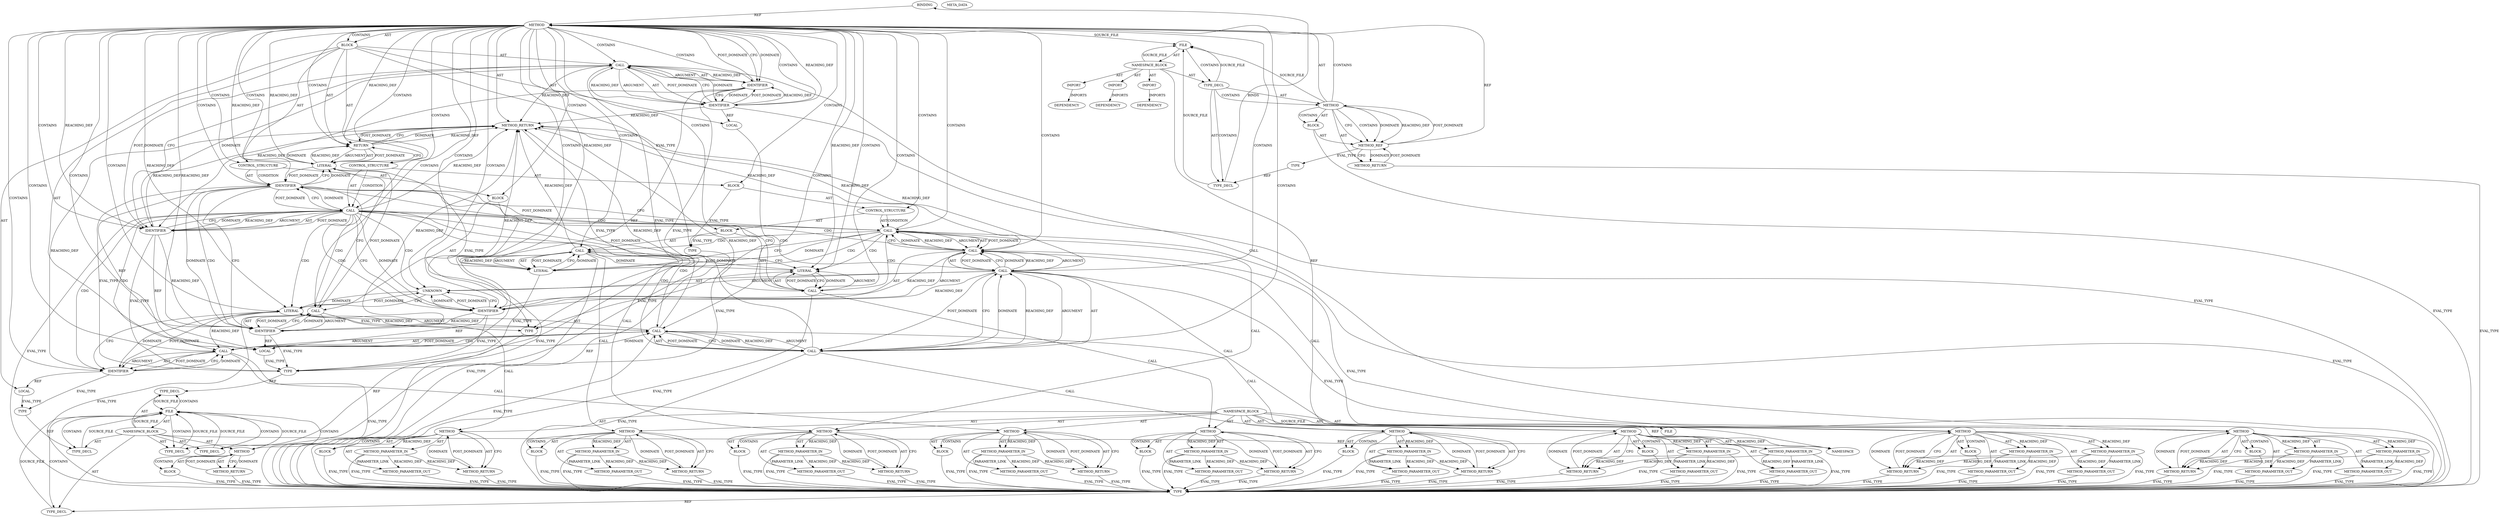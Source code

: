 digraph {
  "21474836480" [label="BINDING" METHOD_FULL_NAME="main" NAME="main" SIGNATURE="int()"];
  "25769803776" [label="BLOCK" ARGUMENT_INDEX="-1" CODE="{
	char *ptr = NULL;								/* FIX */
	if (!ptr) {
		if (!(ptr = (char *)malloc(10 * sizeof(char)))) {
			printf(\"Allocation Error: Unable to allocate the 'ptr' pointer.\\n\");
			exit(1);
		}
	}

	// do something with 'ptr'

	if(ptr)
		free (ptr);

	return 0;
}" COLUMN_NUMBER="1" LINE_NUMBER="18" ORDER="1" TYPE_FULL_NAME="void"];
  "25769803777" [label="BLOCK" ARGUMENT_INDEX="-1" CODE="{
		if (!(ptr = (char *)malloc(10 * sizeof(char)))) {
			printf(\"Allocation Error: Unable to allocate the 'ptr' pointer.\\n\");
			exit(1);
		}
	}" COLUMN_NUMBER="12" LINE_NUMBER="20" ORDER="2" TYPE_FULL_NAME="void"];
  "25769803778" [label="BLOCK" ARGUMENT_INDEX="-1" CODE="{
			printf(\"Allocation Error: Unable to allocate the 'ptr' pointer.\\n\");
			exit(1);
		}" COLUMN_NUMBER="51" LINE_NUMBER="21" ORDER="2" TYPE_FULL_NAME="void"];
  "25769803779" [label="BLOCK" ARGUMENT_INDEX="-1" CODE="<empty>" COLUMN_NUMBER="3" LINE_NUMBER="30" ORDER="2" TYPE_FULL_NAME="ANY"];
  "25769803780" [label="BLOCK" ARGUMENT_INDEX="-1" CODE="<empty>" COLUMN_NUMBER="1" LINE_NUMBER="1" ORDER="1" TYPE_FULL_NAME="ANY"];
  "25769803781" [label="BLOCK" ARGUMENT_INDEX="-1" CODE="<empty>" ORDER="1" TYPE_FULL_NAME="ANY"];
  "25769803782" [label="BLOCK" ARGUMENT_INDEX="1" CODE="<empty>" ORDER="1" TYPE_FULL_NAME="ANY"];
  "25769803783" [label="BLOCK" ARGUMENT_INDEX="1" CODE="<empty>" ORDER="1" TYPE_FULL_NAME="ANY"];
  "25769803784" [label="BLOCK" ARGUMENT_INDEX="1" CODE="<empty>" ORDER="1" TYPE_FULL_NAME="ANY"];
  "25769803785" [label="BLOCK" ARGUMENT_INDEX="1" CODE="<empty>" ORDER="1" TYPE_FULL_NAME="ANY"];
  "25769803786" [label="BLOCK" ARGUMENT_INDEX="1" CODE="<empty>" ORDER="1" TYPE_FULL_NAME="ANY"];
  "25769803787" [label="BLOCK" ARGUMENT_INDEX="1" CODE="<empty>" ORDER="1" TYPE_FULL_NAME="ANY"];
  "25769803788" [label="BLOCK" ARGUMENT_INDEX="1" CODE="<empty>" ORDER="1" TYPE_FULL_NAME="ANY"];
  "25769803789" [label="BLOCK" ARGUMENT_INDEX="1" CODE="<empty>" ORDER="1" TYPE_FULL_NAME="ANY"];
  "25769803790" [label="BLOCK" ARGUMENT_INDEX="1" CODE="<empty>" ORDER="1" TYPE_FULL_NAME="ANY"];
  "30064771072" [label="CALL" ARGUMENT_INDEX="2" CODE="*ptr = NULL" COLUMN_NUMBER="7" DISPATCH_TYPE="STATIC_DISPATCH" LINE_NUMBER="19" METHOD_FULL_NAME="<operator>.assignment" NAME="<operator>.assignment" ORDER="2" SIGNATURE="" TYPE_FULL_NAME="char*"];
  "30064771073" [label="CALL" ARGUMENT_INDEX="-1" CODE="!ptr" COLUMN_NUMBER="6" DISPATCH_TYPE="STATIC_DISPATCH" LINE_NUMBER="20" METHOD_FULL_NAME="<operator>.logicalNot" NAME="<operator>.logicalNot" ORDER="1" SIGNATURE="" TYPE_FULL_NAME="ANY"];
  "30064771074" [label="CALL" ARGUMENT_INDEX="-1" CODE="!(ptr = (char *)malloc(10 * sizeof(char)))" COLUMN_NUMBER="7" DISPATCH_TYPE="STATIC_DISPATCH" LINE_NUMBER="21" METHOD_FULL_NAME="<operator>.logicalNot" NAME="<operator>.logicalNot" ORDER="1" SIGNATURE="" TYPE_FULL_NAME="ANY"];
  "30064771075" [label="CALL" ARGUMENT_INDEX="1" CODE="ptr = (char *)malloc(10 * sizeof(char))" COLUMN_NUMBER="9" DISPATCH_TYPE="STATIC_DISPATCH" LINE_NUMBER="21" METHOD_FULL_NAME="<operator>.assignment" NAME="<operator>.assignment" ORDER="1" SIGNATURE="" TYPE_FULL_NAME="ANY"];
  "30064771076" [label="CALL" ARGUMENT_INDEX="2" CODE="(char *)malloc(10 * sizeof(char))" COLUMN_NUMBER="15" DISPATCH_TYPE="STATIC_DISPATCH" LINE_NUMBER="21" METHOD_FULL_NAME="<operator>.cast" NAME="<operator>.cast" ORDER="2" SIGNATURE="" TYPE_FULL_NAME="ANY"];
  "30064771077" [label="CALL" ARGUMENT_INDEX="2" CODE="malloc(10 * sizeof(char))" COLUMN_NUMBER="23" DISPATCH_TYPE="STATIC_DISPATCH" LINE_NUMBER="21" METHOD_FULL_NAME="malloc" NAME="malloc" ORDER="2" SIGNATURE="" TYPE_FULL_NAME="ANY"];
  "30064771078" [label="CALL" ARGUMENT_INDEX="1" CODE="10 * sizeof(char)" COLUMN_NUMBER="30" DISPATCH_TYPE="STATIC_DISPATCH" LINE_NUMBER="21" METHOD_FULL_NAME="<operator>.multiplication" NAME="<operator>.multiplication" ORDER="1" SIGNATURE="" TYPE_FULL_NAME="ANY"];
  "30064771079" [label="CALL" ARGUMENT_INDEX="2" CODE="sizeof(char)" COLUMN_NUMBER="35" DISPATCH_TYPE="STATIC_DISPATCH" LINE_NUMBER="21" METHOD_FULL_NAME="<operator>.sizeOf" NAME="<operator>.sizeOf" ORDER="2" SIGNATURE="" TYPE_FULL_NAME="ANY"];
  "30064771080" [label="CALL" ARGUMENT_INDEX="-1" CODE="printf(\"Allocation Error: Unable to allocate the 'ptr' pointer.\\n\")" COLUMN_NUMBER="4" DISPATCH_TYPE="STATIC_DISPATCH" LINE_NUMBER="22" METHOD_FULL_NAME="printf" NAME="printf" ORDER="1" SIGNATURE="" TYPE_FULL_NAME="ANY"];
  "30064771081" [label="CALL" ARGUMENT_INDEX="-1" CODE="exit(1)" COLUMN_NUMBER="4" DISPATCH_TYPE="STATIC_DISPATCH" LINE_NUMBER="23" METHOD_FULL_NAME="exit" NAME="exit" ORDER="2" SIGNATURE="" TYPE_FULL_NAME="ANY"];
  "30064771082" [label="CALL" ARGUMENT_INDEX="1" CODE="free (ptr)" COLUMN_NUMBER="3" DISPATCH_TYPE="STATIC_DISPATCH" LINE_NUMBER="30" METHOD_FULL_NAME="free" NAME="free" ORDER="1" SIGNATURE="" TYPE_FULL_NAME="ANY"];
  "47244640256" [label="CONTROL_STRUCTURE" ARGUMENT_INDEX="1" CODE="if (!ptr) {
		if (!(ptr = (char *)malloc(10 * sizeof(char)))) {
			printf(\"Allocation Error: Unable to allocate the 'ptr' pointer.\\n\");
			exit(1);
		}
	}" COLUMN_NUMBER="2" CONTROL_STRUCTURE_TYPE="IF" LINE_NUMBER="20" ORDER="3" PARSER_TYPE_NAME="CASTIfStatement"];
  "47244640257" [label="CONTROL_STRUCTURE" ARGUMENT_INDEX="1" CODE="if (!(ptr = (char *)malloc(10 * sizeof(char)))) {
			printf(\"Allocation Error: Unable to allocate the 'ptr' pointer.\\n\");
			exit(1);
		}" COLUMN_NUMBER="3" CONTROL_STRUCTURE_TYPE="IF" LINE_NUMBER="21" ORDER="1" PARSER_TYPE_NAME="CASTIfStatement"];
  "47244640258" [label="CONTROL_STRUCTURE" ARGUMENT_INDEX="1" CODE="if(ptr)
		free (ptr);" COLUMN_NUMBER="2" CONTROL_STRUCTURE_TYPE="IF" LINE_NUMBER="29" ORDER="4" PARSER_TYPE_NAME="CASTIfStatement"];
  "51539607552" [label="DEPENDENCY" DEPENDENCY_GROUP_ID="stddef.h" NAME="stddef.h" VERSION="include"];
  "51539607553" [label="DEPENDENCY" DEPENDENCY_GROUP_ID="stdlib.h" NAME="stdlib.h" VERSION="include"];
  "51539607554" [label="DEPENDENCY" DEPENDENCY_GROUP_ID="stdio.h" NAME="stdio.h" VERSION="include"];
  "60129542144" [label="FILE" CODE="<empty>" CONTENT="<empty>" NAME="UninitializedVariable_DataType-good.c" ORDER="0"];
  "60129542145" [label="FILE" CODE="<empty>" CONTENT="<empty>" NAME="<includes>" ORDER="1"];
  "60129542146" [label="FILE" CODE="<empty>" CONTENT="<empty>" NAME="<unknown>" ORDER="0"];
  "68719476736" [label="IDENTIFIER" ARGUMENT_INDEX="1" CODE="ptr" COLUMN_NUMBER="8" LINE_NUMBER="19" NAME="ptr" ORDER="1" TYPE_FULL_NAME="char*"];
  "68719476737" [label="IDENTIFIER" ARGUMENT_INDEX="2" CODE="NULL" COLUMN_NUMBER="14" LINE_NUMBER="19" NAME="NULL" ORDER="2" TYPE_FULL_NAME="ANY"];
  "68719476738" [label="IDENTIFIER" ARGUMENT_INDEX="1" CODE="ptr" COLUMN_NUMBER="7" LINE_NUMBER="20" NAME="ptr" ORDER="1" TYPE_FULL_NAME="char*"];
  "68719476739" [label="IDENTIFIER" ARGUMENT_INDEX="1" CODE="ptr" COLUMN_NUMBER="9" LINE_NUMBER="21" NAME="ptr" ORDER="1" TYPE_FULL_NAME="char*"];
  "68719476740" [label="IDENTIFIER" ARGUMENT_INDEX="1" CODE="char" COLUMN_NUMBER="42" LINE_NUMBER="21" NAME="char" ORDER="1" TYPE_FULL_NAME="char"];
  "68719476741" [label="IDENTIFIER" ARGUMENT_INDEX="-1" CODE="ptr" COLUMN_NUMBER="5" LINE_NUMBER="29" NAME="ptr" ORDER="1" TYPE_FULL_NAME="char*"];
  "68719476742" [label="IDENTIFIER" ARGUMENT_INDEX="1" CODE="ptr" COLUMN_NUMBER="9" LINE_NUMBER="30" NAME="ptr" ORDER="1" TYPE_FULL_NAME="char*"];
  "73014444032" [label="IMPORT" CODE="#include <stddef.h>" COLUMN_NUMBER="1" IMPORTED_AS="stddef.h" IMPORTED_ENTITY="stddef.h" LINE_NUMBER="13" ORDER="1"];
  "73014444033" [label="IMPORT" CODE="#include <stdlib.h>" COLUMN_NUMBER="1" IMPORTED_AS="stdlib.h" IMPORTED_ENTITY="stdlib.h" LINE_NUMBER="14" ORDER="2"];
  "73014444034" [label="IMPORT" CODE="#include <stdio.h>" COLUMN_NUMBER="1" IMPORTED_AS="stdio.h" IMPORTED_ENTITY="stdio.h" LINE_NUMBER="15" ORDER="3"];
  "90194313216" [label="LITERAL" ARGUMENT_INDEX="1" CODE="10" COLUMN_NUMBER="30" LINE_NUMBER="21" ORDER="1" TYPE_FULL_NAME="int"];
  "90194313217" [label="LITERAL" ARGUMENT_INDEX="1" CODE="\"Allocation Error: Unable to allocate the 'ptr' pointer.\\n\"" COLUMN_NUMBER="11" LINE_NUMBER="22" ORDER="1" TYPE_FULL_NAME="char*"];
  "90194313218" [label="LITERAL" ARGUMENT_INDEX="1" CODE="1" COLUMN_NUMBER="9" LINE_NUMBER="23" ORDER="1" TYPE_FULL_NAME="int"];
  "90194313219" [label="LITERAL" ARGUMENT_INDEX="-1" CODE="0" COLUMN_NUMBER="9" LINE_NUMBER="32" ORDER="1" TYPE_FULL_NAME="int"];
  "94489280512" [label="LOCAL" CODE="char *ptr" COLUMN_NUMBER="8" GENERIC_SIGNATURE="<empty>" LINE_NUMBER="19" NAME="ptr" ORDER="1" TYPE_FULL_NAME="char*"];
  "94489280513" [label="LOCAL" CODE="char" COLUMN_NUMBER="42" GENERIC_SIGNATURE="<empty>" LINE_NUMBER="21" NAME="char" ORDER="0" TYPE_FULL_NAME="char"];
  "94489280514" [label="LOCAL" CODE="NULL" COLUMN_NUMBER="14" GENERIC_SIGNATURE="<empty>" LINE_NUMBER="19" NAME="NULL" ORDER="0" TYPE_FULL_NAME="ANY"];
  "107374182400" [label="META_DATA" LANGUAGE="NEWC" OVERLAYS="base;controlflow;typerel;callgraph;dataflowOss" ROOT="/tmp/tmp.p09gSlwAvu" VERSION="0.1"];
  "111669149696" [label="METHOD" AST_PARENT_FULL_NAME="UninitializedVariable_DataType-good.c:<global>" AST_PARENT_TYPE="TYPE_DECL" CODE="int main()
{
	char *ptr = NULL;								/* FIX */
	if (!ptr) {
		if (!(ptr = (char *)malloc(10 * sizeof(char)))) {
			printf(\"Allocation Error: Unable to allocate the 'ptr' pointer.\\n\");
			exit(1);
		}
	}

	// do something with 'ptr'

	if(ptr)
		free (ptr);

	return 0;
}" COLUMN_NUMBER="1" COLUMN_NUMBER_END="1" FILENAME="UninitializedVariable_DataType-good.c" FULL_NAME="main" GENERIC_SIGNATURE="<empty>" IS_EXTERNAL="false" LINE_NUMBER="17" LINE_NUMBER_END="33" NAME="main" ORDER="1" SIGNATURE="int()"];
  "111669149697" [label="METHOD" AST_PARENT_FULL_NAME="UninitializedVariable_DataType-good.c:<global>" AST_PARENT_TYPE="TYPE_DECL" CODE="<global>" COLUMN_NUMBER="1" COLUMN_NUMBER_END="1" FILENAME="UninitializedVariable_DataType-good.c" FULL_NAME="UninitializedVariable_DataType-good.c:<global>" GENERIC_SIGNATURE="<empty>" IS_EXTERNAL="false" LINE_NUMBER="1" LINE_NUMBER_END="34" NAME="<global>" ORDER="1" SIGNATURE=""];
  "111669149698" [label="METHOD" AST_PARENT_FULL_NAME="<includes>:<global>" AST_PARENT_TYPE="NAMESPACE_BLOCK" CODE="<global>" FILENAME="<includes>" FULL_NAME="<includes>:<global>" GENERIC_SIGNATURE="<empty>" IS_EXTERNAL="false" LINE_NUMBER="1" NAME="<global>" ORDER="1" SIGNATURE=""];
  "111669149699" [label="METHOD" AST_PARENT_FULL_NAME="<global>" AST_PARENT_TYPE="NAMESPACE_BLOCK" CODE="<empty>" FILENAME="<empty>" FULL_NAME="<operator>.assignment" GENERIC_SIGNATURE="<empty>" IS_EXTERNAL="true" NAME="<operator>.assignment" ORDER="0" SIGNATURE=""];
  "111669149700" [label="METHOD" AST_PARENT_FULL_NAME="<global>" AST_PARENT_TYPE="NAMESPACE_BLOCK" CODE="<empty>" FILENAME="<empty>" FULL_NAME="<operator>.logicalNot" GENERIC_SIGNATURE="<empty>" IS_EXTERNAL="true" NAME="<operator>.logicalNot" ORDER="0" SIGNATURE=""];
  "111669149701" [label="METHOD" AST_PARENT_FULL_NAME="<global>" AST_PARENT_TYPE="NAMESPACE_BLOCK" CODE="<empty>" FILENAME="<empty>" FULL_NAME="<operator>.cast" GENERIC_SIGNATURE="<empty>" IS_EXTERNAL="true" NAME="<operator>.cast" ORDER="0" SIGNATURE=""];
  "111669149702" [label="METHOD" AST_PARENT_FULL_NAME="<global>" AST_PARENT_TYPE="NAMESPACE_BLOCK" CODE="<empty>" FILENAME="<empty>" FULL_NAME="malloc" GENERIC_SIGNATURE="<empty>" IS_EXTERNAL="true" NAME="malloc" ORDER="0" SIGNATURE=""];
  "111669149703" [label="METHOD" AST_PARENT_FULL_NAME="<global>" AST_PARENT_TYPE="NAMESPACE_BLOCK" CODE="<empty>" FILENAME="<empty>" FULL_NAME="<operator>.multiplication" GENERIC_SIGNATURE="<empty>" IS_EXTERNAL="true" NAME="<operator>.multiplication" ORDER="0" SIGNATURE=""];
  "111669149704" [label="METHOD" AST_PARENT_FULL_NAME="<global>" AST_PARENT_TYPE="NAMESPACE_BLOCK" CODE="<empty>" FILENAME="<empty>" FULL_NAME="<operator>.sizeOf" GENERIC_SIGNATURE="<empty>" IS_EXTERNAL="true" NAME="<operator>.sizeOf" ORDER="0" SIGNATURE=""];
  "111669149705" [label="METHOD" AST_PARENT_FULL_NAME="<global>" AST_PARENT_TYPE="NAMESPACE_BLOCK" CODE="<empty>" FILENAME="<empty>" FULL_NAME="printf" GENERIC_SIGNATURE="<empty>" IS_EXTERNAL="true" NAME="printf" ORDER="0" SIGNATURE=""];
  "111669149706" [label="METHOD" AST_PARENT_FULL_NAME="<global>" AST_PARENT_TYPE="NAMESPACE_BLOCK" CODE="<empty>" FILENAME="<empty>" FULL_NAME="exit" GENERIC_SIGNATURE="<empty>" IS_EXTERNAL="true" NAME="exit" ORDER="0" SIGNATURE=""];
  "111669149707" [label="METHOD" AST_PARENT_FULL_NAME="<global>" AST_PARENT_TYPE="NAMESPACE_BLOCK" CODE="<empty>" FILENAME="<empty>" FULL_NAME="free" GENERIC_SIGNATURE="<empty>" IS_EXTERNAL="true" NAME="free" ORDER="0" SIGNATURE=""];
  "115964116992" [label="METHOD_PARAMETER_IN" CODE="p1" EVALUATION_STRATEGY="BY_VALUE" INDEX="1" IS_VARIADIC="false" NAME="p1" ORDER="1" TYPE_FULL_NAME="ANY"];
  "115964116993" [label="METHOD_PARAMETER_IN" CODE="p2" EVALUATION_STRATEGY="BY_VALUE" INDEX="2" IS_VARIADIC="false" NAME="p2" ORDER="2" TYPE_FULL_NAME="ANY"];
  "115964116994" [label="METHOD_PARAMETER_IN" CODE="p1" EVALUATION_STRATEGY="BY_VALUE" INDEX="1" IS_VARIADIC="false" NAME="p1" ORDER="1" TYPE_FULL_NAME="ANY"];
  "115964116995" [label="METHOD_PARAMETER_IN" CODE="p1" EVALUATION_STRATEGY="BY_VALUE" INDEX="1" IS_VARIADIC="false" NAME="p1" ORDER="1" TYPE_FULL_NAME="ANY"];
  "115964116996" [label="METHOD_PARAMETER_IN" CODE="p2" EVALUATION_STRATEGY="BY_VALUE" INDEX="2" IS_VARIADIC="false" NAME="p2" ORDER="2" TYPE_FULL_NAME="ANY"];
  "115964116997" [label="METHOD_PARAMETER_IN" CODE="p1" EVALUATION_STRATEGY="BY_VALUE" INDEX="1" IS_VARIADIC="false" NAME="p1" ORDER="1" TYPE_FULL_NAME="ANY"];
  "115964116998" [label="METHOD_PARAMETER_IN" CODE="p1" EVALUATION_STRATEGY="BY_VALUE" INDEX="1" IS_VARIADIC="false" NAME="p1" ORDER="1" TYPE_FULL_NAME="ANY"];
  "115964116999" [label="METHOD_PARAMETER_IN" CODE="p2" EVALUATION_STRATEGY="BY_VALUE" INDEX="2" IS_VARIADIC="false" NAME="p2" ORDER="2" TYPE_FULL_NAME="ANY"];
  "115964117000" [label="METHOD_PARAMETER_IN" CODE="p1" EVALUATION_STRATEGY="BY_VALUE" INDEX="1" IS_VARIADIC="false" NAME="p1" ORDER="1" TYPE_FULL_NAME="ANY"];
  "115964117001" [label="METHOD_PARAMETER_IN" CODE="p1" EVALUATION_STRATEGY="BY_VALUE" INDEX="1" IS_VARIADIC="false" NAME="p1" ORDER="1" TYPE_FULL_NAME="ANY"];
  "115964117002" [label="METHOD_PARAMETER_IN" CODE="p1" EVALUATION_STRATEGY="BY_VALUE" INDEX="1" IS_VARIADIC="false" NAME="p1" ORDER="1" TYPE_FULL_NAME="ANY"];
  "115964117003" [label="METHOD_PARAMETER_IN" CODE="p1" EVALUATION_STRATEGY="BY_VALUE" INDEX="1" IS_VARIADIC="false" NAME="p1" ORDER="1" TYPE_FULL_NAME="ANY"];
  "120259084288" [label="METHOD_PARAMETER_OUT" CODE="p1" EVALUATION_STRATEGY="BY_VALUE" INDEX="1" IS_VARIADIC="false" NAME="p1" ORDER="1" TYPE_FULL_NAME="ANY"];
  "120259084289" [label="METHOD_PARAMETER_OUT" CODE="p2" EVALUATION_STRATEGY="BY_VALUE" INDEX="2" IS_VARIADIC="false" NAME="p2" ORDER="2" TYPE_FULL_NAME="ANY"];
  "120259084290" [label="METHOD_PARAMETER_OUT" CODE="p1" EVALUATION_STRATEGY="BY_VALUE" INDEX="1" IS_VARIADIC="false" NAME="p1" ORDER="1" TYPE_FULL_NAME="ANY"];
  "120259084291" [label="METHOD_PARAMETER_OUT" CODE="p1" EVALUATION_STRATEGY="BY_VALUE" INDEX="1" IS_VARIADIC="false" NAME="p1" ORDER="1" TYPE_FULL_NAME="ANY"];
  "120259084292" [label="METHOD_PARAMETER_OUT" CODE="p2" EVALUATION_STRATEGY="BY_VALUE" INDEX="2" IS_VARIADIC="false" NAME="p2" ORDER="2" TYPE_FULL_NAME="ANY"];
  "120259084293" [label="METHOD_PARAMETER_OUT" CODE="p1" EVALUATION_STRATEGY="BY_VALUE" INDEX="1" IS_VARIADIC="false" NAME="p1" ORDER="1" TYPE_FULL_NAME="ANY"];
  "120259084294" [label="METHOD_PARAMETER_OUT" CODE="p1" EVALUATION_STRATEGY="BY_VALUE" INDEX="1" IS_VARIADIC="false" NAME="p1" ORDER="1" TYPE_FULL_NAME="ANY"];
  "120259084295" [label="METHOD_PARAMETER_OUT" CODE="p2" EVALUATION_STRATEGY="BY_VALUE" INDEX="2" IS_VARIADIC="false" NAME="p2" ORDER="2" TYPE_FULL_NAME="ANY"];
  "120259084296" [label="METHOD_PARAMETER_OUT" CODE="p1" EVALUATION_STRATEGY="BY_VALUE" INDEX="1" IS_VARIADIC="false" NAME="p1" ORDER="1" TYPE_FULL_NAME="ANY"];
  "120259084297" [label="METHOD_PARAMETER_OUT" CODE="p1" EVALUATION_STRATEGY="BY_VALUE" INDEX="1" IS_VARIADIC="false" NAME="p1" ORDER="1" TYPE_FULL_NAME="ANY"];
  "120259084298" [label="METHOD_PARAMETER_OUT" CODE="p1" EVALUATION_STRATEGY="BY_VALUE" INDEX="1" IS_VARIADIC="false" NAME="p1" ORDER="1" TYPE_FULL_NAME="ANY"];
  "120259084299" [label="METHOD_PARAMETER_OUT" CODE="p1" EVALUATION_STRATEGY="BY_VALUE" INDEX="1" IS_VARIADIC="false" NAME="p1" ORDER="1" TYPE_FULL_NAME="ANY"];
  "124554051584" [label="METHOD_REF" ARGUMENT_INDEX="1" CODE="main" COLUMN_NUMBER="1" LINE_NUMBER="17" METHOD_FULL_NAME="main" ORDER="1" TYPE_FULL_NAME="main"];
  "128849018880" [label="METHOD_RETURN" CODE="RET" COLUMN_NUMBER="1" EVALUATION_STRATEGY="BY_VALUE" LINE_NUMBER="17" ORDER="2" TYPE_FULL_NAME="int"];
  "128849018881" [label="METHOD_RETURN" CODE="RET" COLUMN_NUMBER="1" EVALUATION_STRATEGY="BY_VALUE" LINE_NUMBER="1" ORDER="2" TYPE_FULL_NAME="ANY"];
  "128849018882" [label="METHOD_RETURN" CODE="RET" EVALUATION_STRATEGY="BY_VALUE" LINE_NUMBER="1" ORDER="2" TYPE_FULL_NAME="ANY"];
  "128849018883" [label="METHOD_RETURN" CODE="RET" EVALUATION_STRATEGY="BY_VALUE" ORDER="2" TYPE_FULL_NAME="ANY"];
  "128849018884" [label="METHOD_RETURN" CODE="RET" EVALUATION_STRATEGY="BY_VALUE" ORDER="2" TYPE_FULL_NAME="ANY"];
  "128849018885" [label="METHOD_RETURN" CODE="RET" EVALUATION_STRATEGY="BY_VALUE" ORDER="2" TYPE_FULL_NAME="ANY"];
  "128849018886" [label="METHOD_RETURN" CODE="RET" EVALUATION_STRATEGY="BY_VALUE" ORDER="2" TYPE_FULL_NAME="ANY"];
  "128849018887" [label="METHOD_RETURN" CODE="RET" EVALUATION_STRATEGY="BY_VALUE" ORDER="2" TYPE_FULL_NAME="ANY"];
  "128849018888" [label="METHOD_RETURN" CODE="RET" EVALUATION_STRATEGY="BY_VALUE" ORDER="2" TYPE_FULL_NAME="ANY"];
  "128849018889" [label="METHOD_RETURN" CODE="RET" EVALUATION_STRATEGY="BY_VALUE" ORDER="2" TYPE_FULL_NAME="ANY"];
  "128849018890" [label="METHOD_RETURN" CODE="RET" EVALUATION_STRATEGY="BY_VALUE" ORDER="2" TYPE_FULL_NAME="ANY"];
  "128849018891" [label="METHOD_RETURN" CODE="RET" EVALUATION_STRATEGY="BY_VALUE" ORDER="2" TYPE_FULL_NAME="ANY"];
  "137438953472" [label="NAMESPACE" CODE="<empty>" NAME="<global>" ORDER="-1"];
  "141733920768" [label="NAMESPACE_BLOCK" CODE="<empty>" FILENAME="<unknown>" FULL_NAME="<global>" NAME="<global>" ORDER="1"];
  "141733920769" [label="NAMESPACE_BLOCK" CODE="<empty>" FILENAME="UninitializedVariable_DataType-good.c" FULL_NAME="UninitializedVariable_DataType-good.c:<global>" NAME="<global>" ORDER="1"];
  "141733920770" [label="NAMESPACE_BLOCK" CODE="<empty>" FILENAME="<includes>" FULL_NAME="<includes>:<global>" NAME="<global>" ORDER="1"];
  "146028888064" [label="RETURN" ARGUMENT_INDEX="-1" CODE="return 0;" COLUMN_NUMBER="2" LINE_NUMBER="32" ORDER="5"];
  "163208757248" [label="TYPE" FULL_NAME="ANY" NAME="ANY" TYPE_DECL_FULL_NAME="ANY"];
  "163208757249" [label="TYPE" FULL_NAME="char" NAME="char" TYPE_DECL_FULL_NAME="char"];
  "163208757250" [label="TYPE" FULL_NAME="char*" NAME="char*" TYPE_DECL_FULL_NAME="char*"];
  "163208757251" [label="TYPE" FULL_NAME="int" NAME="int" TYPE_DECL_FULL_NAME="int"];
  "163208757252" [label="TYPE" FULL_NAME="main" NAME="main" TYPE_DECL_FULL_NAME="main"];
  "163208757253" [label="TYPE" FULL_NAME="void" NAME="void" TYPE_DECL_FULL_NAME="void"];
  "171798691840" [label="TYPE_DECL" AST_PARENT_FULL_NAME="UninitializedVariable_DataType-good.c:<global>" AST_PARENT_TYPE="TYPE_DECL" CODE="main" COLUMN_NUMBER="1" FILENAME="UninitializedVariable_DataType-good.c" FULL_NAME="main" GENERIC_SIGNATURE="<empty>" IS_EXTERNAL="false" LINE_NUMBER="17" NAME="main" ORDER="1"];
  "171798691841" [label="TYPE_DECL" AST_PARENT_FULL_NAME="UninitializedVariable_DataType-good.c:<global>" AST_PARENT_TYPE="NAMESPACE_BLOCK" CODE="<global>" COLUMN_NUMBER="1" FILENAME="UninitializedVariable_DataType-good.c" FULL_NAME="UninitializedVariable_DataType-good.c:<global>" GENERIC_SIGNATURE="<empty>" IS_EXTERNAL="false" LINE_NUMBER="1" NAME="<global>" ORDER="4"];
  "171798691842" [label="TYPE_DECL" AST_PARENT_FULL_NAME="<includes>:<global>" AST_PARENT_TYPE="NAMESPACE_BLOCK" CODE="ANY" FILENAME="<includes>" FULL_NAME="ANY" GENERIC_SIGNATURE="<empty>" IS_EXTERNAL="true" NAME="ANY" ORDER="-1"];
  "171798691843" [label="TYPE_DECL" AST_PARENT_FULL_NAME="<includes>:<global>" AST_PARENT_TYPE="NAMESPACE_BLOCK" CODE="char" FILENAME="<includes>" FULL_NAME="char" GENERIC_SIGNATURE="<empty>" IS_EXTERNAL="true" NAME="char" ORDER="-1"];
  "171798691844" [label="TYPE_DECL" AST_PARENT_FULL_NAME="<includes>:<global>" AST_PARENT_TYPE="NAMESPACE_BLOCK" CODE="char*" FILENAME="<includes>" FULL_NAME="char*" GENERIC_SIGNATURE="<empty>" IS_EXTERNAL="true" NAME="char*" ORDER="-1"];
  "171798691845" [label="TYPE_DECL" AST_PARENT_FULL_NAME="<includes>:<global>" AST_PARENT_TYPE="NAMESPACE_BLOCK" CODE="int" FILENAME="<includes>" FULL_NAME="int" GENERIC_SIGNATURE="<empty>" IS_EXTERNAL="true" NAME="int" ORDER="-1"];
  "171798691846" [label="TYPE_DECL" AST_PARENT_FULL_NAME="<includes>:<global>" AST_PARENT_TYPE="NAMESPACE_BLOCK" CODE="void" FILENAME="<includes>" FULL_NAME="void" GENERIC_SIGNATURE="<empty>" IS_EXTERNAL="true" NAME="void" ORDER="-1"];
  "184683593728" [label="UNKNOWN" ARGUMENT_INDEX="1" CODE="char *" COLUMN_NUMBER="16" CONTAINED_REF="<empty>" LINE_NUMBER="21" ORDER="1" PARSER_TYPE_NAME="CASTTypeId" TYPE_FULL_NAME="<empty>"];
  "21474836480" -> "111669149696" [label="REF" ];
  "25769803776" -> "94489280512" [label="AST" ];
  "25769803776" -> "30064771072" [label="AST" ];
  "25769803776" -> "47244640256" [label="AST" ];
  "25769803776" -> "47244640258" [label="AST" ];
  "25769803776" -> "146028888064" [label="AST" ];
  "25769803776" -> "94489280513" [label="AST" ];
  "25769803776" -> "94489280514" [label="AST" ];
  "25769803776" -> "163208757253" [label="EVAL_TYPE" ];
  "25769803777" -> "47244640257" [label="AST" ];
  "25769803777" -> "163208757253" [label="EVAL_TYPE" ];
  "25769803778" -> "30064771080" [label="AST" ];
  "25769803778" -> "30064771081" [label="AST" ];
  "25769803778" -> "163208757253" [label="EVAL_TYPE" ];
  "25769803779" -> "30064771082" [label="AST" ];
  "25769803779" -> "163208757248" [label="EVAL_TYPE" ];
  "25769803780" -> "124554051584" [label="AST" ];
  "25769803780" -> "163208757248" [label="EVAL_TYPE" ];
  "25769803781" -> "163208757248" [label="EVAL_TYPE" ];
  "25769803782" -> "163208757248" [label="EVAL_TYPE" ];
  "25769803783" -> "163208757248" [label="EVAL_TYPE" ];
  "25769803784" -> "163208757248" [label="EVAL_TYPE" ];
  "25769803785" -> "163208757248" [label="EVAL_TYPE" ];
  "25769803786" -> "163208757248" [label="EVAL_TYPE" ];
  "25769803787" -> "163208757248" [label="EVAL_TYPE" ];
  "25769803788" -> "163208757248" [label="EVAL_TYPE" ];
  "25769803789" -> "163208757248" [label="EVAL_TYPE" ];
  "25769803790" -> "163208757248" [label="EVAL_TYPE" ];
  "30064771072" -> "68719476736" [label="ARGUMENT" ];
  "30064771072" -> "68719476737" [label="ARGUMENT" ];
  "30064771072" -> "68719476736" [label="AST" ];
  "30064771072" -> "68719476737" [label="AST" ];
  "30064771072" -> "111669149699" [label="CALL" ];
  "30064771072" -> "68719476738" [label="CFG" ];
  "30064771072" -> "68719476738" [label="DOMINATE" ];
  "30064771072" -> "163208757250" [label="EVAL_TYPE" ];
  "30064771072" -> "68719476737" [label="POST_DOMINATE" ];
  "30064771072" -> "128849018880" [label="REACHING_DEF" property="*ptr = NULL"];
  "30064771073" -> "68719476738" [label="ARGUMENT" ];
  "30064771073" -> "68719476738" [label="AST" ];
  "30064771073" -> "111669149700" [label="CALL" ];
  "30064771073" -> "90194313216" [label="CDG" ];
  "30064771073" -> "184683593728" [label="CDG" ];
  "30064771073" -> "68719476740" [label="CDG" ];
  "30064771073" -> "68719476739" [label="CDG" ];
  "30064771073" -> "30064771079" [label="CDG" ];
  "30064771073" -> "30064771078" [label="CDG" ];
  "30064771073" -> "30064771077" [label="CDG" ];
  "30064771073" -> "30064771076" [label="CDG" ];
  "30064771073" -> "30064771075" [label="CDG" ];
  "30064771073" -> "30064771074" [label="CDG" ];
  "30064771073" -> "68719476739" [label="CFG" ];
  "30064771073" -> "68719476741" [label="CFG" ];
  "30064771073" -> "68719476741" [label="DOMINATE" ];
  "30064771073" -> "68719476739" [label="DOMINATE" ];
  "30064771073" -> "163208757248" [label="EVAL_TYPE" ];
  "30064771073" -> "68719476738" [label="POST_DOMINATE" ];
  "30064771073" -> "128849018880" [label="REACHING_DEF" property="!ptr"];
  "30064771074" -> "30064771075" [label="ARGUMENT" ];
  "30064771074" -> "30064771075" [label="AST" ];
  "30064771074" -> "111669149700" [label="CALL" ];
  "30064771074" -> "90194313218" [label="CDG" ];
  "30064771074" -> "90194313217" [label="CDG" ];
  "30064771074" -> "30064771081" [label="CDG" ];
  "30064771074" -> "30064771080" [label="CDG" ];
  "30064771074" -> "90194313217" [label="CFG" ];
  "30064771074" -> "68719476741" [label="CFG" ];
  "30064771074" -> "90194313217" [label="DOMINATE" ];
  "30064771074" -> "163208757248" [label="EVAL_TYPE" ];
  "30064771074" -> "30064771075" [label="POST_DOMINATE" ];
  "30064771074" -> "128849018880" [label="REACHING_DEF" property="!(ptr = (char *)malloc(10 * sizeof(char)))"];
  "30064771075" -> "68719476739" [label="ARGUMENT" ];
  "30064771075" -> "30064771076" [label="ARGUMENT" ];
  "30064771075" -> "68719476739" [label="AST" ];
  "30064771075" -> "30064771076" [label="AST" ];
  "30064771075" -> "111669149699" [label="CALL" ];
  "30064771075" -> "30064771074" [label="CFG" ];
  "30064771075" -> "30064771074" [label="DOMINATE" ];
  "30064771075" -> "163208757248" [label="EVAL_TYPE" ];
  "30064771075" -> "30064771076" [label="POST_DOMINATE" ];
  "30064771075" -> "30064771074" [label="REACHING_DEF" property="ptr = (char *)malloc(10 * sizeof(char))"];
  "30064771075" -> "128849018880" [label="REACHING_DEF" property="ptr = (char *)malloc(10 * sizeof(char))"];
  "30064771076" -> "184683593728" [label="ARGUMENT" ];
  "30064771076" -> "30064771077" [label="ARGUMENT" ];
  "30064771076" -> "184683593728" [label="AST" ];
  "30064771076" -> "30064771077" [label="AST" ];
  "30064771076" -> "111669149701" [label="CALL" ];
  "30064771076" -> "30064771075" [label="CFG" ];
  "30064771076" -> "30064771075" [label="DOMINATE" ];
  "30064771076" -> "163208757248" [label="EVAL_TYPE" ];
  "30064771076" -> "30064771077" [label="POST_DOMINATE" ];
  "30064771076" -> "68719476739" [label="REACHING_DEF" property="(char *)malloc(10 * sizeof(char))"];
  "30064771076" -> "30064771075" [label="REACHING_DEF" property="(char *)malloc(10 * sizeof(char))"];
  "30064771076" -> "128849018880" [label="REACHING_DEF" property="(char *)malloc(10 * sizeof(char))"];
  "30064771077" -> "30064771078" [label="ARGUMENT" ];
  "30064771077" -> "30064771078" [label="AST" ];
  "30064771077" -> "111669149702" [label="CALL" ];
  "30064771077" -> "30064771076" [label="CFG" ];
  "30064771077" -> "30064771076" [label="DOMINATE" ];
  "30064771077" -> "163208757248" [label="EVAL_TYPE" ];
  "30064771077" -> "30064771078" [label="POST_DOMINATE" ];
  "30064771077" -> "30064771076" [label="REACHING_DEF" property="malloc(10 * sizeof(char))"];
  "30064771077" -> "128849018880" [label="REACHING_DEF" property="malloc(10 * sizeof(char))"];
  "30064771078" -> "90194313216" [label="ARGUMENT" ];
  "30064771078" -> "30064771079" [label="ARGUMENT" ];
  "30064771078" -> "90194313216" [label="AST" ];
  "30064771078" -> "30064771079" [label="AST" ];
  "30064771078" -> "111669149703" [label="CALL" ];
  "30064771078" -> "30064771077" [label="CFG" ];
  "30064771078" -> "30064771077" [label="DOMINATE" ];
  "30064771078" -> "163208757248" [label="EVAL_TYPE" ];
  "30064771078" -> "30064771079" [label="POST_DOMINATE" ];
  "30064771078" -> "30064771077" [label="REACHING_DEF" property="10 * sizeof(char)"];
  "30064771078" -> "128849018880" [label="REACHING_DEF" property="10 * sizeof(char)"];
  "30064771079" -> "68719476740" [label="ARGUMENT" ];
  "30064771079" -> "68719476740" [label="AST" ];
  "30064771079" -> "111669149704" [label="CALL" ];
  "30064771079" -> "30064771078" [label="CFG" ];
  "30064771079" -> "30064771078" [label="DOMINATE" ];
  "30064771079" -> "163208757248" [label="EVAL_TYPE" ];
  "30064771079" -> "68719476740" [label="POST_DOMINATE" ];
  "30064771080" -> "90194313217" [label="ARGUMENT" ];
  "30064771080" -> "90194313217" [label="AST" ];
  "30064771080" -> "111669149705" [label="CALL" ];
  "30064771080" -> "90194313218" [label="CFG" ];
  "30064771080" -> "90194313218" [label="DOMINATE" ];
  "30064771080" -> "163208757248" [label="EVAL_TYPE" ];
  "30064771080" -> "90194313217" [label="POST_DOMINATE" ];
  "30064771080" -> "128849018880" [label="REACHING_DEF" property="printf(\"Allocation Error: Unable to allocate the 'ptr' pointer.\\n\")"];
  "30064771081" -> "90194313218" [label="ARGUMENT" ];
  "30064771081" -> "90194313218" [label="AST" ];
  "30064771081" -> "111669149706" [label="CALL" ];
  "30064771081" -> "68719476741" [label="CFG" ];
  "30064771081" -> "163208757248" [label="EVAL_TYPE" ];
  "30064771081" -> "90194313218" [label="POST_DOMINATE" ];
  "30064771082" -> "68719476742" [label="ARGUMENT" ];
  "30064771082" -> "68719476742" [label="AST" ];
  "30064771082" -> "111669149707" [label="CALL" ];
  "30064771082" -> "90194313219" [label="CFG" ];
  "30064771082" -> "163208757248" [label="EVAL_TYPE" ];
  "30064771082" -> "68719476742" [label="POST_DOMINATE" ];
  "47244640256" -> "30064771073" [label="AST" ];
  "47244640256" -> "25769803777" [label="AST" ];
  "47244640256" -> "30064771073" [label="CONDITION" ];
  "47244640257" -> "30064771074" [label="AST" ];
  "47244640257" -> "25769803778" [label="AST" ];
  "47244640257" -> "30064771074" [label="CONDITION" ];
  "47244640258" -> "68719476741" [label="AST" ];
  "47244640258" -> "25769803779" [label="AST" ];
  "47244640258" -> "68719476741" [label="CONDITION" ];
  "60129542144" -> "141733920769" [label="AST" ];
  "60129542144" -> "171798691841" [label="CONTAINS" ];
  "60129542145" -> "141733920770" [label="AST" ];
  "60129542145" -> "111669149698" [label="CONTAINS" ];
  "60129542145" -> "171798691842" [label="CONTAINS" ];
  "60129542145" -> "171798691843" [label="CONTAINS" ];
  "60129542145" -> "171798691844" [label="CONTAINS" ];
  "60129542145" -> "171798691845" [label="CONTAINS" ];
  "60129542145" -> "171798691846" [label="CONTAINS" ];
  "68719476736" -> "68719476737" [label="CFG" ];
  "68719476736" -> "68719476737" [label="DOMINATE" ];
  "68719476736" -> "163208757250" [label="EVAL_TYPE" ];
  "68719476736" -> "111669149696" [label="POST_DOMINATE" ];
  "68719476736" -> "30064771072" [label="REACHING_DEF" property="ptr"];
  "68719476736" -> "68719476738" [label="REACHING_DEF" property="ptr"];
  "68719476736" -> "94489280512" [label="REF" ];
  "68719476737" -> "30064771072" [label="CFG" ];
  "68719476737" -> "30064771072" [label="DOMINATE" ];
  "68719476737" -> "163208757248" [label="EVAL_TYPE" ];
  "68719476737" -> "68719476736" [label="POST_DOMINATE" ];
  "68719476737" -> "68719476736" [label="REACHING_DEF" property="NULL"];
  "68719476737" -> "30064771072" [label="REACHING_DEF" property="NULL"];
  "68719476737" -> "128849018880" [label="REACHING_DEF" property="NULL"];
  "68719476737" -> "94489280514" [label="REF" ];
  "68719476738" -> "30064771073" [label="CFG" ];
  "68719476738" -> "30064771073" [label="DOMINATE" ];
  "68719476738" -> "163208757250" [label="EVAL_TYPE" ];
  "68719476738" -> "30064771072" [label="POST_DOMINATE" ];
  "68719476738" -> "68719476742" [label="REACHING_DEF" property="ptr"];
  "68719476738" -> "30064771073" [label="REACHING_DEF" property="ptr"];
  "68719476738" -> "128849018880" [label="REACHING_DEF" property="ptr"];
  "68719476738" -> "94489280512" [label="REF" ];
  "68719476739" -> "184683593728" [label="CFG" ];
  "68719476739" -> "184683593728" [label="DOMINATE" ];
  "68719476739" -> "163208757250" [label="EVAL_TYPE" ];
  "68719476739" -> "68719476742" [label="REACHING_DEF" property="ptr"];
  "68719476739" -> "30064771075" [label="REACHING_DEF" property="ptr"];
  "68719476739" -> "128849018880" [label="REACHING_DEF" property="ptr"];
  "68719476739" -> "94489280512" [label="REF" ];
  "68719476740" -> "30064771079" [label="CFG" ];
  "68719476740" -> "30064771079" [label="DOMINATE" ];
  "68719476740" -> "163208757249" [label="EVAL_TYPE" ];
  "68719476740" -> "90194313216" [label="POST_DOMINATE" ];
  "68719476740" -> "128849018880" [label="REACHING_DEF" property="char"];
  "68719476740" -> "94489280513" [label="REF" ];
  "68719476741" -> "68719476742" [label="CDG" ];
  "68719476741" -> "30064771082" [label="CDG" ];
  "68719476741" -> "68719476742" [label="CFG" ];
  "68719476741" -> "90194313219" [label="CFG" ];
  "68719476741" -> "90194313219" [label="DOMINATE" ];
  "68719476741" -> "68719476742" [label="DOMINATE" ];
  "68719476741" -> "163208757250" [label="EVAL_TYPE" ];
  "68719476741" -> "30064771073" [label="POST_DOMINATE" ];
  "68719476741" -> "30064771074" [label="POST_DOMINATE" ];
  "68719476741" -> "30064771081" [label="POST_DOMINATE" ];
  "68719476741" -> "94489280512" [label="REF" ];
  "68719476742" -> "30064771082" [label="CFG" ];
  "68719476742" -> "30064771082" [label="DOMINATE" ];
  "68719476742" -> "163208757250" [label="EVAL_TYPE" ];
  "68719476742" -> "128849018880" [label="REACHING_DEF" property="ptr"];
  "68719476742" -> "94489280512" [label="REF" ];
  "73014444032" -> "51539607552" [label="IMPORTS" ];
  "73014444033" -> "51539607553" [label="IMPORTS" ];
  "73014444034" -> "51539607554" [label="IMPORTS" ];
  "90194313216" -> "68719476740" [label="CFG" ];
  "90194313216" -> "68719476740" [label="DOMINATE" ];
  "90194313216" -> "163208757251" [label="EVAL_TYPE" ];
  "90194313216" -> "184683593728" [label="POST_DOMINATE" ];
  "90194313216" -> "30064771079" [label="REACHING_DEF" property="10"];
  "90194313216" -> "30064771078" [label="REACHING_DEF" property="10"];
  "90194313217" -> "30064771080" [label="CFG" ];
  "90194313217" -> "30064771080" [label="DOMINATE" ];
  "90194313217" -> "163208757250" [label="EVAL_TYPE" ];
  "90194313217" -> "30064771080" [label="REACHING_DEF" property="\"Allocation Error: Unable to allocate the 'ptr' pointer.\\n\""];
  "90194313218" -> "30064771081" [label="CFG" ];
  "90194313218" -> "30064771081" [label="DOMINATE" ];
  "90194313218" -> "163208757251" [label="EVAL_TYPE" ];
  "90194313218" -> "30064771080" [label="POST_DOMINATE" ];
  "90194313219" -> "146028888064" [label="CFG" ];
  "90194313219" -> "146028888064" [label="DOMINATE" ];
  "90194313219" -> "163208757251" [label="EVAL_TYPE" ];
  "90194313219" -> "68719476741" [label="POST_DOMINATE" ];
  "90194313219" -> "30064771082" [label="POST_DOMINATE" ];
  "90194313219" -> "146028888064" [label="REACHING_DEF" property="0"];
  "94489280512" -> "163208757250" [label="EVAL_TYPE" ];
  "94489280513" -> "163208757249" [label="EVAL_TYPE" ];
  "94489280514" -> "163208757248" [label="EVAL_TYPE" ];
  "111669149696" -> "25769803776" [label="AST" ];
  "111669149696" -> "128849018880" [label="AST" ];
  "111669149696" -> "68719476736" [label="CFG" ];
  "111669149696" -> "25769803776" [label="CONTAINS" ];
  "111669149696" -> "30064771072" [label="CONTAINS" ];
  "111669149696" -> "47244640256" [label="CONTAINS" ];
  "111669149696" -> "47244640258" [label="CONTAINS" ];
  "111669149696" -> "146028888064" [label="CONTAINS" ];
  "111669149696" -> "68719476736" [label="CONTAINS" ];
  "111669149696" -> "68719476737" [label="CONTAINS" ];
  "111669149696" -> "30064771073" [label="CONTAINS" ];
  "111669149696" -> "25769803777" [label="CONTAINS" ];
  "111669149696" -> "68719476741" [label="CONTAINS" ];
  "111669149696" -> "25769803779" [label="CONTAINS" ];
  "111669149696" -> "90194313219" [label="CONTAINS" ];
  "111669149696" -> "68719476738" [label="CONTAINS" ];
  "111669149696" -> "47244640257" [label="CONTAINS" ];
  "111669149696" -> "30064771082" [label="CONTAINS" ];
  "111669149696" -> "30064771074" [label="CONTAINS" ];
  "111669149696" -> "25769803778" [label="CONTAINS" ];
  "111669149696" -> "68719476742" [label="CONTAINS" ];
  "111669149696" -> "30064771075" [label="CONTAINS" ];
  "111669149696" -> "30064771080" [label="CONTAINS" ];
  "111669149696" -> "30064771081" [label="CONTAINS" ];
  "111669149696" -> "68719476739" [label="CONTAINS" ];
  "111669149696" -> "30064771076" [label="CONTAINS" ];
  "111669149696" -> "90194313217" [label="CONTAINS" ];
  "111669149696" -> "90194313218" [label="CONTAINS" ];
  "111669149696" -> "184683593728" [label="CONTAINS" ];
  "111669149696" -> "30064771077" [label="CONTAINS" ];
  "111669149696" -> "30064771078" [label="CONTAINS" ];
  "111669149696" -> "90194313216" [label="CONTAINS" ];
  "111669149696" -> "30064771079" [label="CONTAINS" ];
  "111669149696" -> "68719476740" [label="CONTAINS" ];
  "111669149696" -> "68719476736" [label="DOMINATE" ];
  "111669149696" -> "68719476737" [label="REACHING_DEF" property=""];
  "111669149696" -> "68719476738" [label="REACHING_DEF" property=""];
  "111669149696" -> "90194313217" [label="REACHING_DEF" property=""];
  "111669149696" -> "90194313216" [label="REACHING_DEF" property=""];
  "111669149696" -> "90194313219" [label="REACHING_DEF" property=""];
  "111669149696" -> "68719476741" [label="REACHING_DEF" property=""];
  "111669149696" -> "68719476742" [label="REACHING_DEF" property=""];
  "111669149696" -> "90194313218" [label="REACHING_DEF" property=""];
  "111669149696" -> "146028888064" [label="REACHING_DEF" property=""];
  "111669149696" -> "60129542144" [label="SOURCE_FILE" ];
  "111669149697" -> "111669149696" [label="AST" ];
  "111669149697" -> "25769803780" [label="AST" ];
  "111669149697" -> "128849018881" [label="AST" ];
  "111669149697" -> "124554051584" [label="CFG" ];
  "111669149697" -> "111669149696" [label="CONTAINS" ];
  "111669149697" -> "25769803780" [label="CONTAINS" ];
  "111669149697" -> "124554051584" [label="CONTAINS" ];
  "111669149697" -> "124554051584" [label="DOMINATE" ];
  "111669149697" -> "124554051584" [label="REACHING_DEF" property=""];
  "111669149697" -> "60129542144" [label="SOURCE_FILE" ];
  "111669149698" -> "25769803781" [label="AST" ];
  "111669149698" -> "128849018882" [label="AST" ];
  "111669149698" -> "128849018882" [label="CFG" ];
  "111669149698" -> "25769803781" [label="CONTAINS" ];
  "111669149698" -> "128849018882" [label="DOMINATE" ];
  "111669149698" -> "60129542145" [label="SOURCE_FILE" ];
  "111669149699" -> "115964116992" [label="AST" ];
  "111669149699" -> "115964116993" [label="AST" ];
  "111669149699" -> "25769803782" [label="AST" ];
  "111669149699" -> "128849018883" [label="AST" ];
  "111669149699" -> "120259084288" [label="AST" ];
  "111669149699" -> "120259084289" [label="AST" ];
  "111669149699" -> "128849018883" [label="CFG" ];
  "111669149699" -> "25769803782" [label="CONTAINS" ];
  "111669149699" -> "128849018883" [label="DOMINATE" ];
  "111669149699" -> "115964116993" [label="REACHING_DEF" property=""];
  "111669149699" -> "115964116992" [label="REACHING_DEF" property=""];
  "111669149700" -> "115964116994" [label="AST" ];
  "111669149700" -> "25769803783" [label="AST" ];
  "111669149700" -> "128849018884" [label="AST" ];
  "111669149700" -> "120259084290" [label="AST" ];
  "111669149700" -> "128849018884" [label="CFG" ];
  "111669149700" -> "25769803783" [label="CONTAINS" ];
  "111669149700" -> "128849018884" [label="DOMINATE" ];
  "111669149700" -> "115964116994" [label="REACHING_DEF" property=""];
  "111669149701" -> "115964116995" [label="AST" ];
  "111669149701" -> "115964116996" [label="AST" ];
  "111669149701" -> "25769803784" [label="AST" ];
  "111669149701" -> "128849018885" [label="AST" ];
  "111669149701" -> "120259084291" [label="AST" ];
  "111669149701" -> "120259084292" [label="AST" ];
  "111669149701" -> "128849018885" [label="CFG" ];
  "111669149701" -> "25769803784" [label="CONTAINS" ];
  "111669149701" -> "128849018885" [label="DOMINATE" ];
  "111669149701" -> "115964116996" [label="REACHING_DEF" property=""];
  "111669149701" -> "115964116995" [label="REACHING_DEF" property=""];
  "111669149702" -> "115964116997" [label="AST" ];
  "111669149702" -> "25769803785" [label="AST" ];
  "111669149702" -> "128849018886" [label="AST" ];
  "111669149702" -> "120259084293" [label="AST" ];
  "111669149702" -> "128849018886" [label="CFG" ];
  "111669149702" -> "25769803785" [label="CONTAINS" ];
  "111669149702" -> "128849018886" [label="DOMINATE" ];
  "111669149702" -> "115964116997" [label="REACHING_DEF" property=""];
  "111669149703" -> "115964116998" [label="AST" ];
  "111669149703" -> "115964116999" [label="AST" ];
  "111669149703" -> "25769803786" [label="AST" ];
  "111669149703" -> "128849018887" [label="AST" ];
  "111669149703" -> "120259084294" [label="AST" ];
  "111669149703" -> "120259084295" [label="AST" ];
  "111669149703" -> "128849018887" [label="CFG" ];
  "111669149703" -> "25769803786" [label="CONTAINS" ];
  "111669149703" -> "128849018887" [label="DOMINATE" ];
  "111669149703" -> "115964116999" [label="REACHING_DEF" property=""];
  "111669149703" -> "115964116998" [label="REACHING_DEF" property=""];
  "111669149704" -> "115964117000" [label="AST" ];
  "111669149704" -> "25769803787" [label="AST" ];
  "111669149704" -> "128849018888" [label="AST" ];
  "111669149704" -> "120259084296" [label="AST" ];
  "111669149704" -> "128849018888" [label="CFG" ];
  "111669149704" -> "25769803787" [label="CONTAINS" ];
  "111669149704" -> "128849018888" [label="DOMINATE" ];
  "111669149704" -> "115964117000" [label="REACHING_DEF" property=""];
  "111669149705" -> "115964117001" [label="AST" ];
  "111669149705" -> "25769803788" [label="AST" ];
  "111669149705" -> "128849018889" [label="AST" ];
  "111669149705" -> "120259084297" [label="AST" ];
  "111669149705" -> "128849018889" [label="CFG" ];
  "111669149705" -> "25769803788" [label="CONTAINS" ];
  "111669149705" -> "128849018889" [label="DOMINATE" ];
  "111669149705" -> "115964117001" [label="REACHING_DEF" property=""];
  "111669149706" -> "115964117002" [label="AST" ];
  "111669149706" -> "25769803789" [label="AST" ];
  "111669149706" -> "128849018890" [label="AST" ];
  "111669149706" -> "120259084298" [label="AST" ];
  "111669149706" -> "128849018890" [label="CFG" ];
  "111669149706" -> "25769803789" [label="CONTAINS" ];
  "111669149706" -> "128849018890" [label="DOMINATE" ];
  "111669149706" -> "115964117002" [label="REACHING_DEF" property=""];
  "111669149707" -> "115964117003" [label="AST" ];
  "111669149707" -> "25769803790" [label="AST" ];
  "111669149707" -> "128849018891" [label="AST" ];
  "111669149707" -> "120259084299" [label="AST" ];
  "111669149707" -> "128849018891" [label="CFG" ];
  "111669149707" -> "25769803790" [label="CONTAINS" ];
  "111669149707" -> "128849018891" [label="DOMINATE" ];
  "111669149707" -> "115964117003" [label="REACHING_DEF" property=""];
  "115964116992" -> "163208757248" [label="EVAL_TYPE" ];
  "115964116992" -> "120259084288" [label="PARAMETER_LINK" ];
  "115964116992" -> "120259084288" [label="REACHING_DEF" property="p1"];
  "115964116992" -> "128849018883" [label="REACHING_DEF" property="p1"];
  "115964116993" -> "163208757248" [label="EVAL_TYPE" ];
  "115964116993" -> "120259084289" [label="PARAMETER_LINK" ];
  "115964116993" -> "120259084289" [label="REACHING_DEF" property="p2"];
  "115964116993" -> "128849018883" [label="REACHING_DEF" property="p2"];
  "115964116994" -> "163208757248" [label="EVAL_TYPE" ];
  "115964116994" -> "120259084290" [label="PARAMETER_LINK" ];
  "115964116994" -> "120259084290" [label="REACHING_DEF" property="p1"];
  "115964116994" -> "128849018884" [label="REACHING_DEF" property="p1"];
  "115964116995" -> "163208757248" [label="EVAL_TYPE" ];
  "115964116995" -> "120259084291" [label="PARAMETER_LINK" ];
  "115964116995" -> "120259084291" [label="REACHING_DEF" property="p1"];
  "115964116995" -> "128849018885" [label="REACHING_DEF" property="p1"];
  "115964116996" -> "163208757248" [label="EVAL_TYPE" ];
  "115964116996" -> "120259084292" [label="PARAMETER_LINK" ];
  "115964116996" -> "120259084292" [label="REACHING_DEF" property="p2"];
  "115964116996" -> "128849018885" [label="REACHING_DEF" property="p2"];
  "115964116997" -> "163208757248" [label="EVAL_TYPE" ];
  "115964116997" -> "120259084293" [label="PARAMETER_LINK" ];
  "115964116997" -> "120259084293" [label="REACHING_DEF" property="p1"];
  "115964116997" -> "128849018886" [label="REACHING_DEF" property="p1"];
  "115964116998" -> "163208757248" [label="EVAL_TYPE" ];
  "115964116998" -> "120259084294" [label="PARAMETER_LINK" ];
  "115964116998" -> "120259084294" [label="REACHING_DEF" property="p1"];
  "115964116998" -> "128849018887" [label="REACHING_DEF" property="p1"];
  "115964116999" -> "163208757248" [label="EVAL_TYPE" ];
  "115964116999" -> "120259084295" [label="PARAMETER_LINK" ];
  "115964116999" -> "120259084295" [label="REACHING_DEF" property="p2"];
  "115964116999" -> "128849018887" [label="REACHING_DEF" property="p2"];
  "115964117000" -> "163208757248" [label="EVAL_TYPE" ];
  "115964117000" -> "120259084296" [label="PARAMETER_LINK" ];
  "115964117000" -> "120259084296" [label="REACHING_DEF" property="p1"];
  "115964117000" -> "128849018888" [label="REACHING_DEF" property="p1"];
  "115964117001" -> "163208757248" [label="EVAL_TYPE" ];
  "115964117001" -> "120259084297" [label="PARAMETER_LINK" ];
  "115964117001" -> "120259084297" [label="REACHING_DEF" property="p1"];
  "115964117001" -> "128849018889" [label="REACHING_DEF" property="p1"];
  "115964117002" -> "163208757248" [label="EVAL_TYPE" ];
  "115964117002" -> "120259084298" [label="PARAMETER_LINK" ];
  "115964117002" -> "120259084298" [label="REACHING_DEF" property="p1"];
  "115964117002" -> "128849018890" [label="REACHING_DEF" property="p1"];
  "115964117003" -> "163208757248" [label="EVAL_TYPE" ];
  "115964117003" -> "120259084299" [label="PARAMETER_LINK" ];
  "115964117003" -> "120259084299" [label="REACHING_DEF" property="p1"];
  "115964117003" -> "128849018891" [label="REACHING_DEF" property="p1"];
  "120259084288" -> "163208757248" [label="EVAL_TYPE" ];
  "120259084289" -> "163208757248" [label="EVAL_TYPE" ];
  "120259084290" -> "163208757248" [label="EVAL_TYPE" ];
  "120259084291" -> "163208757248" [label="EVAL_TYPE" ];
  "120259084292" -> "163208757248" [label="EVAL_TYPE" ];
  "120259084293" -> "163208757248" [label="EVAL_TYPE" ];
  "120259084294" -> "163208757248" [label="EVAL_TYPE" ];
  "120259084295" -> "163208757248" [label="EVAL_TYPE" ];
  "120259084296" -> "163208757248" [label="EVAL_TYPE" ];
  "120259084297" -> "163208757248" [label="EVAL_TYPE" ];
  "120259084298" -> "163208757248" [label="EVAL_TYPE" ];
  "120259084299" -> "163208757248" [label="EVAL_TYPE" ];
  "124554051584" -> "128849018881" [label="CFG" ];
  "124554051584" -> "128849018881" [label="DOMINATE" ];
  "124554051584" -> "163208757252" [label="EVAL_TYPE" ];
  "124554051584" -> "111669149697" [label="POST_DOMINATE" ];
  "124554051584" -> "111669149696" [label="REF" ];
  "128849018880" -> "163208757251" [label="EVAL_TYPE" ];
  "128849018880" -> "146028888064" [label="POST_DOMINATE" ];
  "128849018881" -> "163208757248" [label="EVAL_TYPE" ];
  "128849018881" -> "124554051584" [label="POST_DOMINATE" ];
  "128849018882" -> "163208757248" [label="EVAL_TYPE" ];
  "128849018882" -> "111669149698" [label="POST_DOMINATE" ];
  "128849018883" -> "163208757248" [label="EVAL_TYPE" ];
  "128849018883" -> "111669149699" [label="POST_DOMINATE" ];
  "128849018884" -> "163208757248" [label="EVAL_TYPE" ];
  "128849018884" -> "111669149700" [label="POST_DOMINATE" ];
  "128849018885" -> "163208757248" [label="EVAL_TYPE" ];
  "128849018885" -> "111669149701" [label="POST_DOMINATE" ];
  "128849018886" -> "163208757248" [label="EVAL_TYPE" ];
  "128849018886" -> "111669149702" [label="POST_DOMINATE" ];
  "128849018887" -> "163208757248" [label="EVAL_TYPE" ];
  "128849018887" -> "111669149703" [label="POST_DOMINATE" ];
  "128849018888" -> "163208757248" [label="EVAL_TYPE" ];
  "128849018888" -> "111669149704" [label="POST_DOMINATE" ];
  "128849018889" -> "163208757248" [label="EVAL_TYPE" ];
  "128849018889" -> "111669149705" [label="POST_DOMINATE" ];
  "128849018890" -> "163208757248" [label="EVAL_TYPE" ];
  "128849018890" -> "111669149706" [label="POST_DOMINATE" ];
  "128849018891" -> "163208757248" [label="EVAL_TYPE" ];
  "128849018891" -> "111669149707" [label="POST_DOMINATE" ];
  "141733920768" -> "111669149699" [label="AST" ];
  "141733920768" -> "111669149700" [label="AST" ];
  "141733920768" -> "111669149701" [label="AST" ];
  "141733920768" -> "111669149702" [label="AST" ];
  "141733920768" -> "111669149703" [label="AST" ];
  "141733920768" -> "111669149704" [label="AST" ];
  "141733920768" -> "111669149705" [label="AST" ];
  "141733920768" -> "111669149706" [label="AST" ];
  "141733920768" -> "111669149707" [label="AST" ];
  "141733920768" -> "137438953472" [label="REF" ];
  "141733920768" -> "60129542146" [label="SOURCE_FILE" ];
  "141733920769" -> "73014444032" [label="AST" ];
  "141733920769" -> "73014444033" [label="AST" ];
  "141733920769" -> "73014444034" [label="AST" ];
  "141733920769" -> "171798691841" [label="AST" ];
  "141733920769" -> "137438953472" [label="REF" ];
  "141733920769" -> "60129542144" [label="SOURCE_FILE" ];
  "141733920770" -> "111669149698" [label="AST" ];
  "141733920770" -> "171798691842" [label="AST" ];
  "141733920770" -> "171798691843" [label="AST" ];
  "141733920770" -> "171798691844" [label="AST" ];
  "141733920770" -> "171798691845" [label="AST" ];
  "141733920770" -> "171798691846" [label="AST" ];
  "141733920770" -> "137438953472" [label="REF" ];
  "141733920770" -> "60129542145" [label="SOURCE_FILE" ];
  "146028888064" -> "90194313219" [label="ARGUMENT" ];
  "146028888064" -> "90194313219" [label="AST" ];
  "146028888064" -> "128849018880" [label="CFG" ];
  "146028888064" -> "128849018880" [label="DOMINATE" ];
  "146028888064" -> "90194313219" [label="POST_DOMINATE" ];
  "146028888064" -> "128849018880" [label="REACHING_DEF" property="<RET>"];
  "163208757248" -> "171798691842" [label="REF" ];
  "163208757249" -> "171798691843" [label="REF" ];
  "163208757250" -> "171798691844" [label="REF" ];
  "163208757251" -> "171798691845" [label="REF" ];
  "163208757252" -> "171798691840" [label="REF" ];
  "163208757253" -> "171798691846" [label="REF" ];
  "171798691840" -> "21474836480" [label="BINDS" ];
  "171798691840" -> "60129542144" [label="SOURCE_FILE" ];
  "171798691841" -> "111669149697" [label="AST" ];
  "171798691841" -> "171798691840" [label="AST" ];
  "171798691841" -> "111669149697" [label="CONTAINS" ];
  "171798691841" -> "171798691840" [label="CONTAINS" ];
  "171798691841" -> "60129542144" [label="SOURCE_FILE" ];
  "171798691842" -> "60129542145" [label="SOURCE_FILE" ];
  "171798691843" -> "60129542145" [label="SOURCE_FILE" ];
  "171798691844" -> "60129542145" [label="SOURCE_FILE" ];
  "171798691845" -> "60129542145" [label="SOURCE_FILE" ];
  "171798691846" -> "60129542145" [label="SOURCE_FILE" ];
  "184683593728" -> "90194313216" [label="CFG" ];
  "184683593728" -> "90194313216" [label="DOMINATE" ];
  "184683593728" -> "68719476739" [label="POST_DOMINATE" ];
}
